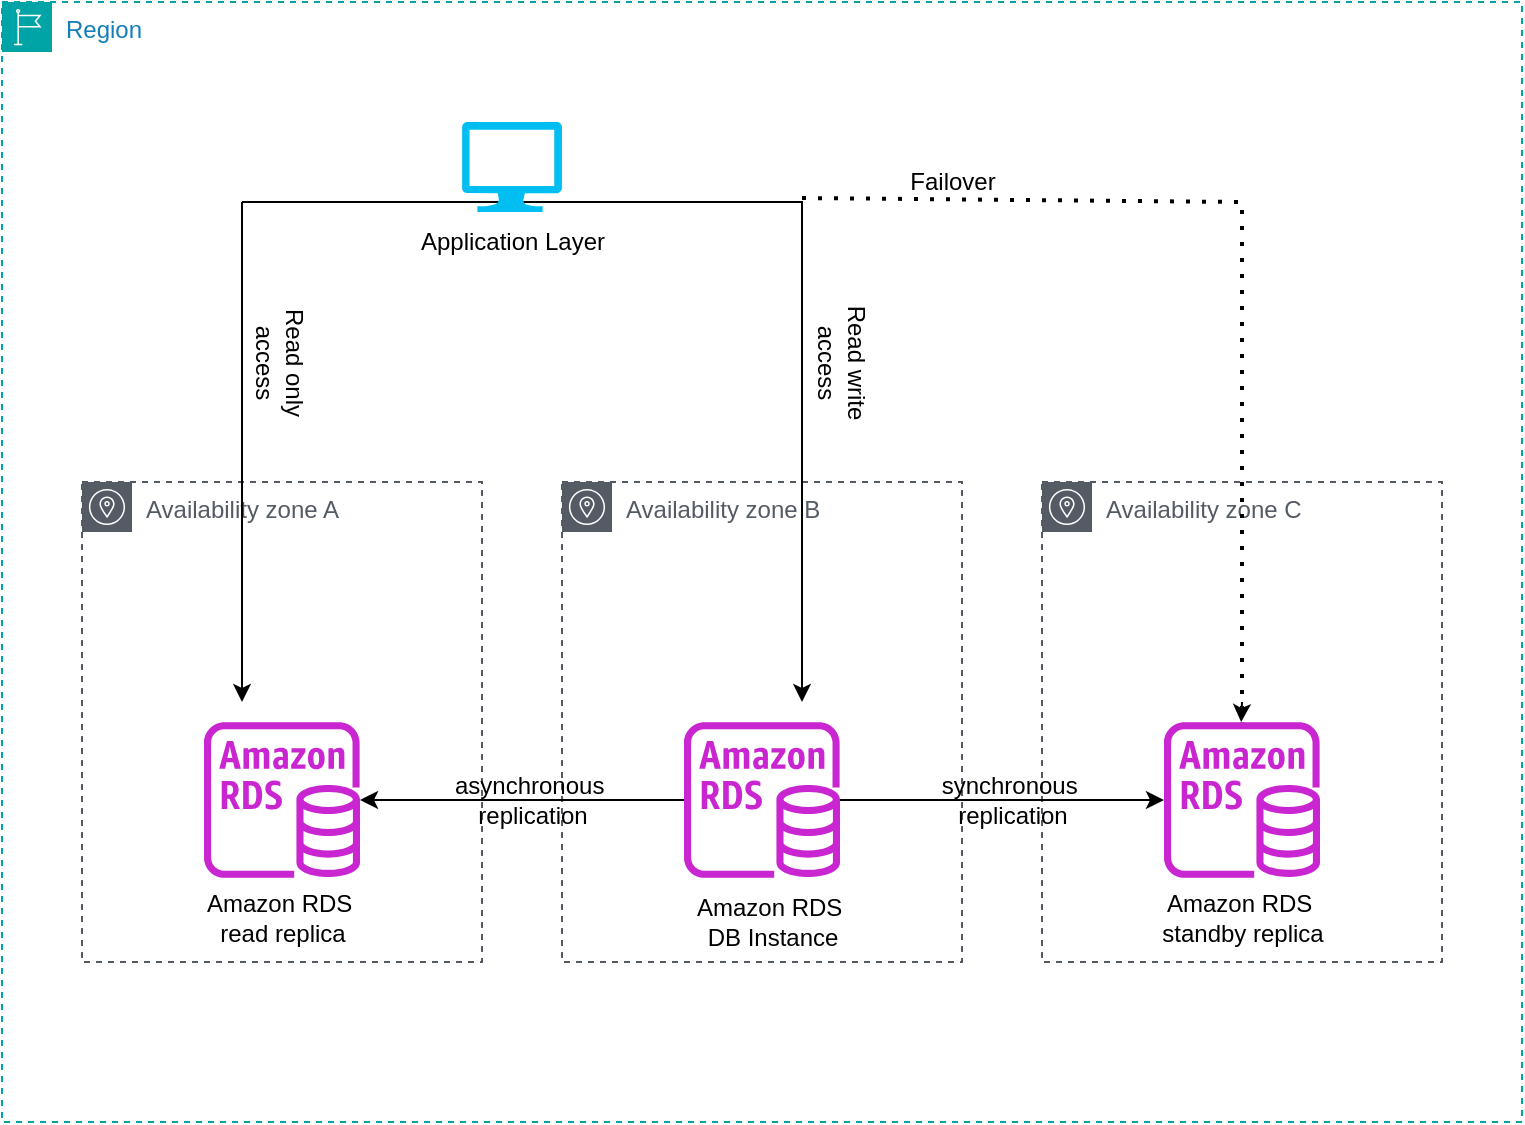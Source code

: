 <mxfile version="26.0.6">
  <diagram name="Page-1" id="yGhR8c1wSvMrbHXnnr8h">
    <mxGraphModel dx="995" dy="664" grid="1" gridSize="10" guides="1" tooltips="1" connect="1" arrows="1" fold="1" page="1" pageScale="1" pageWidth="850" pageHeight="1100" math="0" shadow="0">
      <root>
        <mxCell id="0" />
        <mxCell id="1" parent="0" />
        <mxCell id="xupk7ajsttSQUO8x850F-2" value="Region" style="points=[[0,0],[0.25,0],[0.5,0],[0.75,0],[1,0],[1,0.25],[1,0.5],[1,0.75],[1,1],[0.75,1],[0.5,1],[0.25,1],[0,1],[0,0.75],[0,0.5],[0,0.25]];outlineConnect=0;gradientColor=none;html=1;whiteSpace=wrap;fontSize=12;fontStyle=0;container=1;pointerEvents=0;collapsible=0;recursiveResize=0;shape=mxgraph.aws4.group;grIcon=mxgraph.aws4.group_region;strokeColor=#00A4A6;fillColor=none;verticalAlign=top;align=left;spacingLeft=30;fontColor=#147EBA;dashed=1;" vertex="1" parent="1">
          <mxGeometry x="40" y="80" width="760" height="560" as="geometry" />
        </mxCell>
        <mxCell id="xupk7ajsttSQUO8x850F-3" value="Availability zone A" style="sketch=0;outlineConnect=0;gradientColor=none;html=1;whiteSpace=wrap;fontSize=12;fontStyle=0;shape=mxgraph.aws4.group;grIcon=mxgraph.aws4.group_availability_zone;strokeColor=#545B64;fillColor=none;verticalAlign=top;align=left;spacingLeft=30;fontColor=#545B64;dashed=1;" vertex="1" parent="xupk7ajsttSQUO8x850F-2">
          <mxGeometry x="40" y="240" width="200" height="240" as="geometry" />
        </mxCell>
        <mxCell id="xupk7ajsttSQUO8x850F-4" value="Availability zone B" style="sketch=0;outlineConnect=0;gradientColor=none;html=1;whiteSpace=wrap;fontSize=12;fontStyle=0;shape=mxgraph.aws4.group;grIcon=mxgraph.aws4.group_availability_zone;strokeColor=#545B64;fillColor=none;verticalAlign=top;align=left;spacingLeft=30;fontColor=#545B64;dashed=1;" vertex="1" parent="xupk7ajsttSQUO8x850F-2">
          <mxGeometry x="280" y="240" width="200" height="240" as="geometry" />
        </mxCell>
        <mxCell id="xupk7ajsttSQUO8x850F-5" value="Availability zone C" style="sketch=0;outlineConnect=0;gradientColor=none;html=1;whiteSpace=wrap;fontSize=12;fontStyle=0;shape=mxgraph.aws4.group;grIcon=mxgraph.aws4.group_availability_zone;strokeColor=#545B64;fillColor=none;verticalAlign=top;align=left;spacingLeft=30;fontColor=#545B64;dashed=1;" vertex="1" parent="xupk7ajsttSQUO8x850F-2">
          <mxGeometry x="520" y="240" width="200" height="240" as="geometry" />
        </mxCell>
        <mxCell id="xupk7ajsttSQUO8x850F-6" value="" style="sketch=0;outlineConnect=0;fontColor=#232F3E;gradientColor=none;fillColor=#C925D1;strokeColor=none;dashed=0;verticalLabelPosition=bottom;verticalAlign=top;align=center;html=1;fontSize=12;fontStyle=0;aspect=fixed;pointerEvents=1;shape=mxgraph.aws4.rds_instance;" vertex="1" parent="xupk7ajsttSQUO8x850F-2">
          <mxGeometry x="101" y="360" width="78" height="78" as="geometry" />
        </mxCell>
        <mxCell id="xupk7ajsttSQUO8x850F-11" style="edgeStyle=orthogonalEdgeStyle;rounded=0;orthogonalLoop=1;jettySize=auto;html=1;" edge="1" parent="xupk7ajsttSQUO8x850F-2" source="xupk7ajsttSQUO8x850F-7" target="xupk7ajsttSQUO8x850F-6">
          <mxGeometry relative="1" as="geometry" />
        </mxCell>
        <mxCell id="xupk7ajsttSQUO8x850F-7" value="" style="sketch=0;outlineConnect=0;fontColor=#232F3E;gradientColor=none;fillColor=#C925D1;strokeColor=none;dashed=0;verticalLabelPosition=bottom;verticalAlign=top;align=center;html=1;fontSize=12;fontStyle=0;aspect=fixed;pointerEvents=1;shape=mxgraph.aws4.rds_instance;" vertex="1" parent="xupk7ajsttSQUO8x850F-2">
          <mxGeometry x="341" y="360" width="78" height="78" as="geometry" />
        </mxCell>
        <mxCell id="xupk7ajsttSQUO8x850F-8" value="" style="sketch=0;outlineConnect=0;fontColor=#232F3E;gradientColor=none;fillColor=#C925D1;strokeColor=none;dashed=0;verticalLabelPosition=bottom;verticalAlign=top;align=center;html=1;fontSize=12;fontStyle=0;aspect=fixed;pointerEvents=1;shape=mxgraph.aws4.rds_instance;" vertex="1" parent="xupk7ajsttSQUO8x850F-2">
          <mxGeometry x="581" y="360" width="78" height="78" as="geometry" />
        </mxCell>
        <mxCell id="xupk7ajsttSQUO8x850F-18" value="" style="endArrow=classic;html=1;rounded=0;" edge="1" parent="xupk7ajsttSQUO8x850F-2">
          <mxGeometry width="50" height="50" relative="1" as="geometry">
            <mxPoint x="120" y="100" as="sourcePoint" />
            <mxPoint x="120" y="350" as="targetPoint" />
          </mxGeometry>
        </mxCell>
        <mxCell id="xupk7ajsttSQUO8x850F-19" value="" style="endArrow=classic;html=1;rounded=0;" edge="1" parent="xupk7ajsttSQUO8x850F-2">
          <mxGeometry width="50" height="50" relative="1" as="geometry">
            <mxPoint x="400" y="100" as="sourcePoint" />
            <mxPoint x="400" y="350" as="targetPoint" />
          </mxGeometry>
        </mxCell>
        <mxCell id="xupk7ajsttSQUO8x850F-22" value="" style="endArrow=none;dashed=1;html=1;dashPattern=1 3;strokeWidth=2;rounded=0;" edge="1" parent="xupk7ajsttSQUO8x850F-2" target="xupk7ajsttSQUO8x850F-8">
          <mxGeometry width="50" height="50" relative="1" as="geometry">
            <mxPoint x="400" y="98" as="sourcePoint" />
            <mxPoint x="497" as="targetPoint" />
            <Array as="points">
              <mxPoint x="620" y="100" />
            </Array>
          </mxGeometry>
        </mxCell>
        <mxCell id="xupk7ajsttSQUO8x850F-23" value="" style="endArrow=classic;html=1;rounded=0;" edge="1" parent="xupk7ajsttSQUO8x850F-2">
          <mxGeometry width="50" height="50" relative="1" as="geometry">
            <mxPoint x="620" y="350" as="sourcePoint" />
            <mxPoint x="619.58" y="360" as="targetPoint" />
          </mxGeometry>
        </mxCell>
        <mxCell id="xupk7ajsttSQUO8x850F-24" value="" style="endArrow=none;html=1;rounded=0;" edge="1" parent="xupk7ajsttSQUO8x850F-2">
          <mxGeometry width="50" height="50" relative="1" as="geometry">
            <mxPoint x="120" y="100" as="sourcePoint" />
            <mxPoint x="400" y="270" as="targetPoint" />
            <Array as="points">
              <mxPoint x="400" y="100" />
            </Array>
          </mxGeometry>
        </mxCell>
        <mxCell id="xupk7ajsttSQUO8x850F-25" value="" style="verticalLabelPosition=bottom;html=1;verticalAlign=top;align=center;strokeColor=none;fillColor=#00BEF2;shape=mxgraph.azure.computer;pointerEvents=1;" vertex="1" parent="xupk7ajsttSQUO8x850F-2">
          <mxGeometry x="230" y="60" width="50" height="45" as="geometry" />
        </mxCell>
        <mxCell id="xupk7ajsttSQUO8x850F-26" value="Application Layer" style="text;html=1;align=center;verticalAlign=middle;resizable=0;points=[];autosize=1;strokeColor=none;fillColor=none;" vertex="1" parent="xupk7ajsttSQUO8x850F-2">
          <mxGeometry x="195" y="105" width="120" height="30" as="geometry" />
        </mxCell>
        <mxCell id="xupk7ajsttSQUO8x850F-27" value="Amazon RDS&amp;nbsp;&lt;div&gt;read replica&lt;/div&gt;" style="text;html=1;align=center;verticalAlign=middle;resizable=0;points=[];autosize=1;strokeColor=none;fillColor=none;" vertex="1" parent="xupk7ajsttSQUO8x850F-2">
          <mxGeometry x="90" y="438" width="100" height="40" as="geometry" />
        </mxCell>
        <mxCell id="xupk7ajsttSQUO8x850F-28" value="Amazon RDS&amp;nbsp;&lt;div&gt;DB Instance&lt;/div&gt;" style="text;html=1;align=center;verticalAlign=middle;resizable=0;points=[];autosize=1;strokeColor=none;fillColor=none;" vertex="1" parent="xupk7ajsttSQUO8x850F-2">
          <mxGeometry x="335" y="440" width="100" height="40" as="geometry" />
        </mxCell>
        <mxCell id="xupk7ajsttSQUO8x850F-29" value="Amazon RDS&amp;nbsp;&lt;div&gt;standby replica&lt;/div&gt;" style="text;html=1;align=center;verticalAlign=middle;resizable=0;points=[];autosize=1;strokeColor=none;fillColor=none;" vertex="1" parent="xupk7ajsttSQUO8x850F-2">
          <mxGeometry x="570" y="438" width="100" height="40" as="geometry" />
        </mxCell>
        <mxCell id="xupk7ajsttSQUO8x850F-31" value="Read only&lt;div&gt;access&lt;/div&gt;" style="text;html=1;align=center;verticalAlign=middle;resizable=0;points=[];autosize=1;strokeColor=none;fillColor=none;rotation=90;" vertex="1" parent="xupk7ajsttSQUO8x850F-2">
          <mxGeometry x="99" y="160" width="80" height="40" as="geometry" />
        </mxCell>
        <mxCell id="xupk7ajsttSQUO8x850F-32" value="Read write&lt;div&gt;access&lt;/div&gt;" style="text;html=1;align=center;verticalAlign=middle;resizable=0;points=[];autosize=1;strokeColor=none;fillColor=none;rotation=90;" vertex="1" parent="xupk7ajsttSQUO8x850F-2">
          <mxGeometry x="380" y="160" width="80" height="40" as="geometry" />
        </mxCell>
        <mxCell id="xupk7ajsttSQUO8x850F-33" value="Failover" style="text;html=1;align=center;verticalAlign=middle;resizable=0;points=[];autosize=1;strokeColor=none;fillColor=none;" vertex="1" parent="xupk7ajsttSQUO8x850F-2">
          <mxGeometry x="440" y="75" width="70" height="30" as="geometry" />
        </mxCell>
        <mxCell id="xupk7ajsttSQUO8x850F-34" value="synchronous&amp;nbsp;&lt;div&gt;replication&lt;/div&gt;" style="text;html=1;align=center;verticalAlign=middle;resizable=0;points=[];autosize=1;strokeColor=none;fillColor=none;" vertex="1" parent="xupk7ajsttSQUO8x850F-2">
          <mxGeometry x="460" y="379" width="90" height="40" as="geometry" />
        </mxCell>
        <mxCell id="xupk7ajsttSQUO8x850F-35" value="asynchronous&amp;nbsp;&lt;div&gt;replication&lt;/div&gt;" style="text;html=1;align=center;verticalAlign=middle;resizable=0;points=[];autosize=1;strokeColor=none;fillColor=none;" vertex="1" parent="xupk7ajsttSQUO8x850F-2">
          <mxGeometry x="215" y="379" width="100" height="40" as="geometry" />
        </mxCell>
        <mxCell id="xupk7ajsttSQUO8x850F-12" style="edgeStyle=orthogonalEdgeStyle;rounded=0;orthogonalLoop=1;jettySize=auto;html=1;" edge="1" parent="xupk7ajsttSQUO8x850F-2" source="xupk7ajsttSQUO8x850F-7" target="xupk7ajsttSQUO8x850F-8">
          <mxGeometry relative="1" as="geometry" />
        </mxCell>
      </root>
    </mxGraphModel>
  </diagram>
</mxfile>
